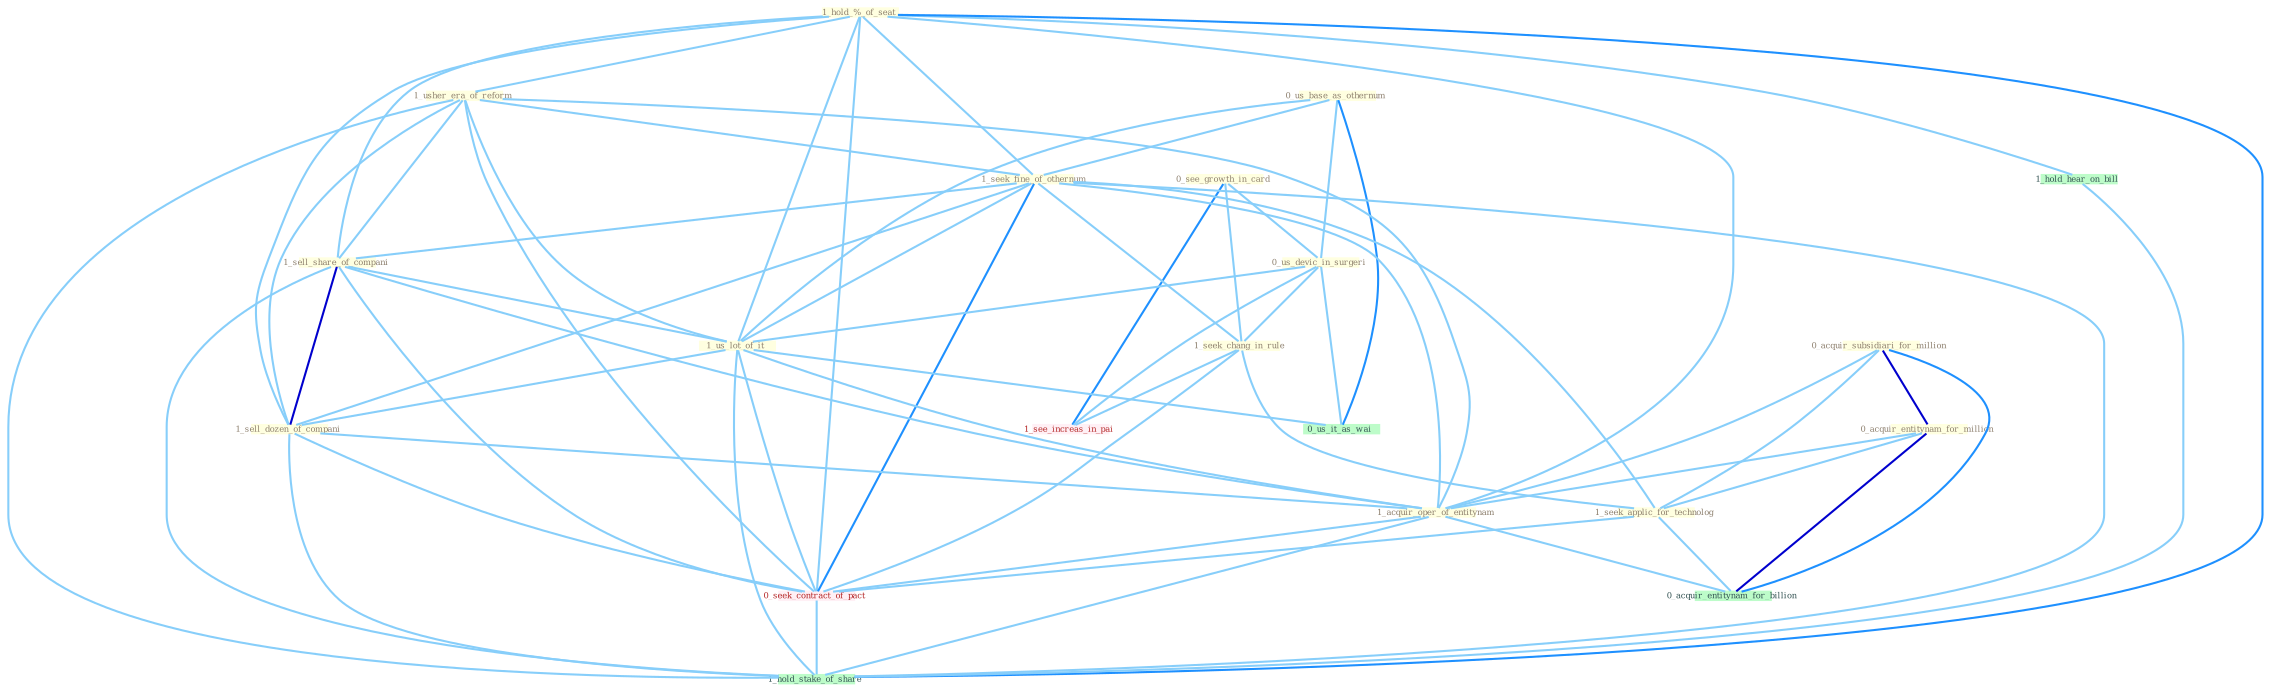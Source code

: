 Graph G{ 
    node
    [shape=polygon,style=filled,width=.5,height=.06,color="#BDFCC9",fixedsize=true,fontsize=4,
    fontcolor="#2f4f4f"];
    {node
    [color="#ffffe0", fontcolor="#8b7d6b"] "0_see_growth_in_card " "0_us_base_as_othernum " "1_hold_%_of_seat " "1_usher_era_of_reform " "0_acquir_subsidiari_for_million " "1_seek_fine_of_othernum " "1_sell_share_of_compani " "0_us_devic_in_surgeri " "1_us_lot_of_it " "0_acquir_entitynam_for_million " "1_seek_chang_in_rule " "1_sell_dozen_of_compani " "1_seek_applic_for_technolog " "1_acquir_oper_of_entitynam "}
{node [color="#fff0f5", fontcolor="#b22222"] "0_seek_contract_of_pact " "1_see_increas_in_pai "}
edge [color="#B0E2FF"];

	"0_see_growth_in_card " -- "0_us_devic_in_surgeri " [w="1", color="#87cefa" ];
	"0_see_growth_in_card " -- "1_seek_chang_in_rule " [w="1", color="#87cefa" ];
	"0_see_growth_in_card " -- "1_see_increas_in_pai " [w="2", color="#1e90ff" , len=0.8];
	"0_us_base_as_othernum " -- "1_seek_fine_of_othernum " [w="1", color="#87cefa" ];
	"0_us_base_as_othernum " -- "0_us_devic_in_surgeri " [w="1", color="#87cefa" ];
	"0_us_base_as_othernum " -- "1_us_lot_of_it " [w="1", color="#87cefa" ];
	"0_us_base_as_othernum " -- "0_us_it_as_wai " [w="2", color="#1e90ff" , len=0.8];
	"1_hold_%_of_seat " -- "1_usher_era_of_reform " [w="1", color="#87cefa" ];
	"1_hold_%_of_seat " -- "1_seek_fine_of_othernum " [w="1", color="#87cefa" ];
	"1_hold_%_of_seat " -- "1_sell_share_of_compani " [w="1", color="#87cefa" ];
	"1_hold_%_of_seat " -- "1_us_lot_of_it " [w="1", color="#87cefa" ];
	"1_hold_%_of_seat " -- "1_sell_dozen_of_compani " [w="1", color="#87cefa" ];
	"1_hold_%_of_seat " -- "1_acquir_oper_of_entitynam " [w="1", color="#87cefa" ];
	"1_hold_%_of_seat " -- "0_seek_contract_of_pact " [w="1", color="#87cefa" ];
	"1_hold_%_of_seat " -- "1_hold_hear_on_bill " [w="1", color="#87cefa" ];
	"1_hold_%_of_seat " -- "1_hold_stake_of_share " [w="2", color="#1e90ff" , len=0.8];
	"1_usher_era_of_reform " -- "1_seek_fine_of_othernum " [w="1", color="#87cefa" ];
	"1_usher_era_of_reform " -- "1_sell_share_of_compani " [w="1", color="#87cefa" ];
	"1_usher_era_of_reform " -- "1_us_lot_of_it " [w="1", color="#87cefa" ];
	"1_usher_era_of_reform " -- "1_sell_dozen_of_compani " [w="1", color="#87cefa" ];
	"1_usher_era_of_reform " -- "1_acquir_oper_of_entitynam " [w="1", color="#87cefa" ];
	"1_usher_era_of_reform " -- "0_seek_contract_of_pact " [w="1", color="#87cefa" ];
	"1_usher_era_of_reform " -- "1_hold_stake_of_share " [w="1", color="#87cefa" ];
	"0_acquir_subsidiari_for_million " -- "0_acquir_entitynam_for_million " [w="3", color="#0000cd" , len=0.6];
	"0_acquir_subsidiari_for_million " -- "1_seek_applic_for_technolog " [w="1", color="#87cefa" ];
	"0_acquir_subsidiari_for_million " -- "1_acquir_oper_of_entitynam " [w="1", color="#87cefa" ];
	"0_acquir_subsidiari_for_million " -- "0_acquir_entitynam_for_billion " [w="2", color="#1e90ff" , len=0.8];
	"1_seek_fine_of_othernum " -- "1_sell_share_of_compani " [w="1", color="#87cefa" ];
	"1_seek_fine_of_othernum " -- "1_us_lot_of_it " [w="1", color="#87cefa" ];
	"1_seek_fine_of_othernum " -- "1_seek_chang_in_rule " [w="1", color="#87cefa" ];
	"1_seek_fine_of_othernum " -- "1_sell_dozen_of_compani " [w="1", color="#87cefa" ];
	"1_seek_fine_of_othernum " -- "1_seek_applic_for_technolog " [w="1", color="#87cefa" ];
	"1_seek_fine_of_othernum " -- "1_acquir_oper_of_entitynam " [w="1", color="#87cefa" ];
	"1_seek_fine_of_othernum " -- "0_seek_contract_of_pact " [w="2", color="#1e90ff" , len=0.8];
	"1_seek_fine_of_othernum " -- "1_hold_stake_of_share " [w="1", color="#87cefa" ];
	"1_sell_share_of_compani " -- "1_us_lot_of_it " [w="1", color="#87cefa" ];
	"1_sell_share_of_compani " -- "1_sell_dozen_of_compani " [w="3", color="#0000cd" , len=0.6];
	"1_sell_share_of_compani " -- "1_acquir_oper_of_entitynam " [w="1", color="#87cefa" ];
	"1_sell_share_of_compani " -- "0_seek_contract_of_pact " [w="1", color="#87cefa" ];
	"1_sell_share_of_compani " -- "1_hold_stake_of_share " [w="1", color="#87cefa" ];
	"0_us_devic_in_surgeri " -- "1_us_lot_of_it " [w="1", color="#87cefa" ];
	"0_us_devic_in_surgeri " -- "1_seek_chang_in_rule " [w="1", color="#87cefa" ];
	"0_us_devic_in_surgeri " -- "0_us_it_as_wai " [w="1", color="#87cefa" ];
	"0_us_devic_in_surgeri " -- "1_see_increas_in_pai " [w="1", color="#87cefa" ];
	"1_us_lot_of_it " -- "1_sell_dozen_of_compani " [w="1", color="#87cefa" ];
	"1_us_lot_of_it " -- "1_acquir_oper_of_entitynam " [w="1", color="#87cefa" ];
	"1_us_lot_of_it " -- "0_seek_contract_of_pact " [w="1", color="#87cefa" ];
	"1_us_lot_of_it " -- "0_us_it_as_wai " [w="1", color="#87cefa" ];
	"1_us_lot_of_it " -- "1_hold_stake_of_share " [w="1", color="#87cefa" ];
	"0_acquir_entitynam_for_million " -- "1_seek_applic_for_technolog " [w="1", color="#87cefa" ];
	"0_acquir_entitynam_for_million " -- "1_acquir_oper_of_entitynam " [w="1", color="#87cefa" ];
	"0_acquir_entitynam_for_million " -- "0_acquir_entitynam_for_billion " [w="3", color="#0000cd" , len=0.6];
	"1_seek_chang_in_rule " -- "1_seek_applic_for_technolog " [w="1", color="#87cefa" ];
	"1_seek_chang_in_rule " -- "0_seek_contract_of_pact " [w="1", color="#87cefa" ];
	"1_seek_chang_in_rule " -- "1_see_increas_in_pai " [w="1", color="#87cefa" ];
	"1_sell_dozen_of_compani " -- "1_acquir_oper_of_entitynam " [w="1", color="#87cefa" ];
	"1_sell_dozen_of_compani " -- "0_seek_contract_of_pact " [w="1", color="#87cefa" ];
	"1_sell_dozen_of_compani " -- "1_hold_stake_of_share " [w="1", color="#87cefa" ];
	"1_seek_applic_for_technolog " -- "0_seek_contract_of_pact " [w="1", color="#87cefa" ];
	"1_seek_applic_for_technolog " -- "0_acquir_entitynam_for_billion " [w="1", color="#87cefa" ];
	"1_acquir_oper_of_entitynam " -- "0_seek_contract_of_pact " [w="1", color="#87cefa" ];
	"1_acquir_oper_of_entitynam " -- "0_acquir_entitynam_for_billion " [w="1", color="#87cefa" ];
	"1_acquir_oper_of_entitynam " -- "1_hold_stake_of_share " [w="1", color="#87cefa" ];
	"0_seek_contract_of_pact " -- "1_hold_stake_of_share " [w="1", color="#87cefa" ];
	"1_hold_hear_on_bill " -- "1_hold_stake_of_share " [w="1", color="#87cefa" ];
}